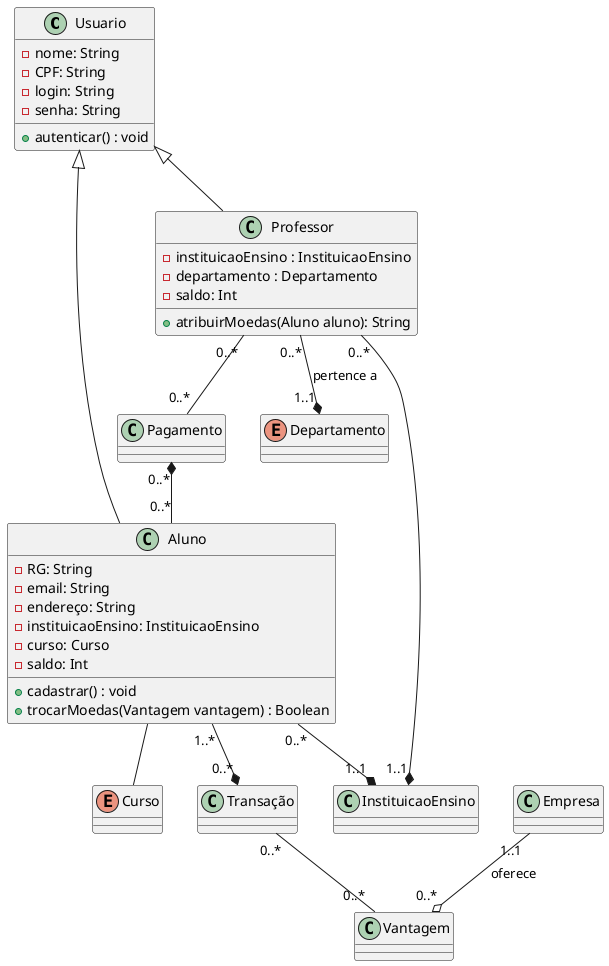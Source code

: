 @startuml
'https://plantuml.com/class-diagram

Usuario <|-- Aluno
Usuario <|-- Professor
Aluno "0..*" --* "1..1" InstituicaoEnsino
Aluno -- Curso
Aluno "1..*"--* "0..*" Transação
Transação "0..*" -- "0..*" Vantagem
Professor "0..*" -- "0..*" Pagamento
Pagamento "0..*" *-- "0..*" Aluno
Professor "0..*" --* "1..1" InstituicaoEnsino
Professor "0..*" --* "1..1" Departamento : pertence a
Empresa "1..1" --o "0..*" Vantagem : oferece

class Usuario {
    - nome: String
    - CPF: String
    - login: String
    - senha: String
    + autenticar() : void
}

class Aluno{
    - RG: String
    - email: String
    - endereço: String
    - instituicaoEnsino: InstituicaoEnsino
    - curso: Curso
    - saldo: Int
    + cadastrar() : void
    + trocarMoedas(Vantagem vantagem) : Boolean
}

class Professor{
    - instituicaoEnsino : InstituicaoEnsino
    - departamento : Departamento
    - saldo: Int
    + atribuirMoedas(Aluno aluno): String
}



class Empresa{}
class InstituicaoEnsino{}
class Vantagem {}

enum Curso {}
enum Departamento {}

@enduml